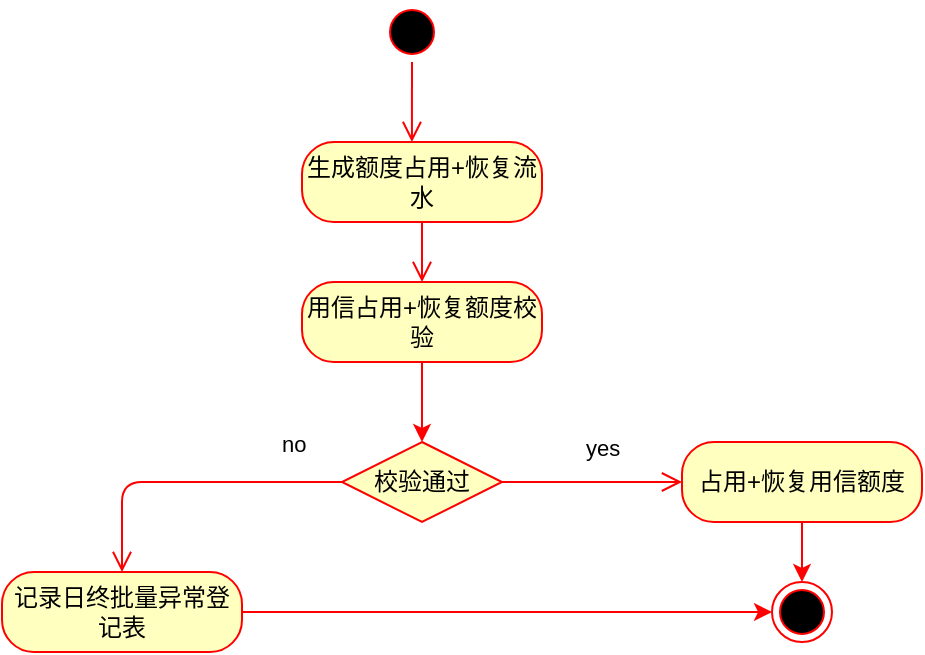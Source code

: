 <mxfile version="14.2.9" type="github" pages="5">
  <diagram id="kgpKYQtTHZ0yAKxKKP6v" name="批量恢复合同额度">
    <mxGraphModel dx="1210" dy="1747" grid="1" gridSize="10" guides="1" tooltips="1" connect="1" arrows="1" fold="1" page="1" pageScale="1" pageWidth="850" pageHeight="1100" math="0" shadow="0">
      <root>
        <mxCell id="0" />
        <mxCell id="1" parent="0" />
        <mxCell id="yRdWivfKs0KMSXjoEMQT-1" value="" style="ellipse;html=1;shape=startState;fillColor=#000000;strokeColor=#ff0000;" parent="1" vertex="1">
          <mxGeometry x="240" y="-20" width="30" height="30" as="geometry" />
        </mxCell>
        <mxCell id="yRdWivfKs0KMSXjoEMQT-2" value="" style="edgeStyle=orthogonalEdgeStyle;html=1;verticalAlign=bottom;endArrow=open;endSize=8;strokeColor=#ff0000;entryX=0.458;entryY=0;entryDx=0;entryDy=0;entryPerimeter=0;" parent="1" source="yRdWivfKs0KMSXjoEMQT-1" target="yRdWivfKs0KMSXjoEMQT-3" edge="1">
          <mxGeometry relative="1" as="geometry">
            <mxPoint x="160" y="120" as="targetPoint" />
          </mxGeometry>
        </mxCell>
        <mxCell id="yRdWivfKs0KMSXjoEMQT-3" value="生成额度占用+恢复流水" style="rounded=1;whiteSpace=wrap;html=1;arcSize=40;fontColor=#000000;fillColor=#ffffc0;strokeColor=#ff0000;" parent="1" vertex="1">
          <mxGeometry x="200" y="50" width="120" height="40" as="geometry" />
        </mxCell>
        <mxCell id="yRdWivfKs0KMSXjoEMQT-4" value="" style="edgeStyle=orthogonalEdgeStyle;html=1;verticalAlign=bottom;endArrow=open;endSize=8;strokeColor=#ff0000;entryX=0.5;entryY=0;entryDx=0;entryDy=0;exitX=0.5;exitY=1;exitDx=0;exitDy=0;" parent="1" source="yRdWivfKs0KMSXjoEMQT-3" target="yRdWivfKs0KMSXjoEMQT-17" edge="1">
          <mxGeometry relative="1" as="geometry">
            <mxPoint x="160" y="220" as="targetPoint" />
          </mxGeometry>
        </mxCell>
        <mxCell id="aCakfBA2mYpAm9YI8rRw-4" style="edgeStyle=orthogonalEdgeStyle;rounded=0;orthogonalLoop=1;jettySize=auto;html=1;entryX=0.5;entryY=0;entryDx=0;entryDy=0;strokeColor=#FF0000;align=left;" parent="1" source="yRdWivfKs0KMSXjoEMQT-17" target="yRdWivfKs0KMSXjoEMQT-19" edge="1">
          <mxGeometry relative="1" as="geometry">
            <Array as="points">
              <mxPoint x="260" y="190" />
              <mxPoint x="260" y="190" />
            </Array>
          </mxGeometry>
        </mxCell>
        <mxCell id="yRdWivfKs0KMSXjoEMQT-17" value="用信占用+恢复额度校验" style="rounded=1;whiteSpace=wrap;html=1;arcSize=40;fontColor=#000000;fillColor=#ffffc0;strokeColor=#ff0000;" parent="1" vertex="1">
          <mxGeometry x="200" y="120" width="120" height="40" as="geometry" />
        </mxCell>
        <mxCell id="yRdWivfKs0KMSXjoEMQT-19" value="校验通过" style="rhombus;whiteSpace=wrap;html=1;fillColor=#ffffc0;strokeColor=#ff0000;" parent="1" vertex="1">
          <mxGeometry x="220" y="200" width="80" height="40" as="geometry" />
        </mxCell>
        <mxCell id="yRdWivfKs0KMSXjoEMQT-20" value="no" style="edgeStyle=orthogonalEdgeStyle;html=1;align=left;verticalAlign=bottom;endArrow=open;endSize=8;strokeColor=#ff0000;entryX=0.5;entryY=0;entryDx=0;entryDy=0;" parent="1" source="yRdWivfKs0KMSXjoEMQT-19" target="yRdWivfKs0KMSXjoEMQT-24" edge="1">
          <mxGeometry x="-0.59" y="-10" relative="1" as="geometry">
            <mxPoint x="470" y="125" as="targetPoint" />
            <mxPoint as="offset" />
          </mxGeometry>
        </mxCell>
        <mxCell id="yRdWivfKs0KMSXjoEMQT-21" value="yes" style="edgeStyle=orthogonalEdgeStyle;html=1;align=left;verticalAlign=top;endArrow=open;endSize=8;strokeColor=#ff0000;" parent="1" source="yRdWivfKs0KMSXjoEMQT-19" target="yRdWivfKs0KMSXjoEMQT-23" edge="1">
          <mxGeometry x="-0.111" y="30" relative="1" as="geometry">
            <mxPoint x="370" y="215" as="targetPoint" />
            <Array as="points" />
            <mxPoint as="offset" />
          </mxGeometry>
        </mxCell>
        <mxCell id="yRdWivfKs0KMSXjoEMQT-38" value="" style="edgeStyle=orthogonalEdgeStyle;rounded=0;orthogonalLoop=1;jettySize=auto;html=1;fillColor=#f8cecc;strokeColor=#FF0000;exitX=0.5;exitY=1;exitDx=0;exitDy=0;" parent="1" source="yRdWivfKs0KMSXjoEMQT-23" target="yRdWivfKs0KMSXjoEMQT-37" edge="1">
          <mxGeometry relative="1" as="geometry">
            <mxPoint x="430" y="215" as="sourcePoint" />
          </mxGeometry>
        </mxCell>
        <mxCell id="yRdWivfKs0KMSXjoEMQT-23" value="占用+恢复用信额度" style="rounded=1;whiteSpace=wrap;html=1;arcSize=40;fontColor=#000000;fillColor=#ffffc0;strokeColor=#ff0000;" parent="1" vertex="1">
          <mxGeometry x="390" y="200" width="120" height="40" as="geometry" />
        </mxCell>
        <mxCell id="aCakfBA2mYpAm9YI8rRw-7" style="edgeStyle=orthogonalEdgeStyle;rounded=0;orthogonalLoop=1;jettySize=auto;html=1;entryX=0;entryY=0.5;entryDx=0;entryDy=0;strokeColor=#FF0000;align=left;" parent="1" source="yRdWivfKs0KMSXjoEMQT-24" target="yRdWivfKs0KMSXjoEMQT-37" edge="1">
          <mxGeometry relative="1" as="geometry" />
        </mxCell>
        <mxCell id="yRdWivfKs0KMSXjoEMQT-24" value="记录日终批量异常登记表" style="rounded=1;whiteSpace=wrap;html=1;arcSize=40;fontColor=#000000;fillColor=#ffffc0;strokeColor=#ff0000;" parent="1" vertex="1">
          <mxGeometry x="50" y="265" width="120" height="40" as="geometry" />
        </mxCell>
        <mxCell id="yRdWivfKs0KMSXjoEMQT-37" value="" style="ellipse;html=1;shape=endState;fillColor=#000000;strokeColor=#ff0000;" parent="1" vertex="1">
          <mxGeometry x="435" y="270" width="30" height="30" as="geometry" />
        </mxCell>
      </root>
    </mxGraphModel>
  </diagram>
  <diagram id="xyRmY5XvDVnbJrTCTuJs" name="批量恢复合同额度-生成额度恢复流水">
    <mxGraphModel dx="1008" dy="5162" grid="1" gridSize="10" guides="1" tooltips="1" connect="1" arrows="1" fold="1" page="1" pageScale="1" pageWidth="3300" pageHeight="4681" math="0" shadow="0">
      <root>
        <mxCell id="18LWOPk0EnLTKRg_73FT-0" />
        <mxCell id="18LWOPk0EnLTKRg_73FT-1" parent="18LWOPk0EnLTKRg_73FT-0" />
        <mxCell id="2n681JwMofqFJBINY2Oz-1" value="生成额度恢复流水" style="shape=umlFrame;whiteSpace=wrap;html=1;strokeColor=#FF0000;fillColor=#FFFFC0;" vertex="1" parent="18LWOPk0EnLTKRg_73FT-1">
          <mxGeometry x="150" y="-490" width="860" height="460" as="geometry" />
        </mxCell>
        <mxCell id="2n681JwMofqFJBINY2Oz-2" value="调度系统" style="shape=umlLifeline;participant=umlControl;perimeter=lifelinePerimeter;whiteSpace=wrap;html=1;container=1;collapsible=0;recursiveResize=0;verticalAlign=top;spacingTop=36;outlineConnect=0;strokeColor=#FF0000;fillColor=#FFFFC0;" vertex="1" parent="18LWOPk0EnLTKRg_73FT-1">
          <mxGeometry x="160" y="-380" width="40" height="350" as="geometry" />
        </mxCell>
        <mxCell id="2n681JwMofqFJBINY2Oz-3" value="还款流水表（核算子系统）&lt;br&gt;&lt;b&gt;:Table&lt;/b&gt;" style="shape=umlLifeline;perimeter=lifelinePerimeter;whiteSpace=wrap;html=1;container=1;collapsible=0;recursiveResize=0;outlineConnect=0;size=80;strokeColor=#FF0000;fillColor=#FFFFC0;align=center;" vertex="1" parent="18LWOPk0EnLTKRg_73FT-1">
          <mxGeometry x="360" y="-420" width="150" height="390" as="geometry" />
        </mxCell>
        <mxCell id="2n681JwMofqFJBINY2Oz-4" value="" style="html=1;points=[];perimeter=orthogonalPerimeter;strokeColor=#FF0000;" vertex="1" parent="2n681JwMofqFJBINY2Oz-3">
          <mxGeometry x="70" y="100" width="10" height="230" as="geometry" />
        </mxCell>
        <mxCell id="2n681JwMofqFJBINY2Oz-5" value="&lt;span style=&quot;font-size: 11px&quot;&gt;Select①：&lt;br&gt;查询批量日还款流水数据&lt;/span&gt;" style="html=1;verticalAlign=bottom;startArrow=oval;endArrow=block;startSize=8;strokeColor=#FF0000;" edge="1" parent="18LWOPk0EnLTKRg_73FT-1" target="2n681JwMofqFJBINY2Oz-4">
          <mxGeometry x="-0.04" y="-12" relative="1" as="geometry">
            <mxPoint x="179.997" y="-292.0" as="sourcePoint" />
            <mxPoint x="365.33" y="-292.0" as="targetPoint" />
            <mxPoint as="offset" />
          </mxGeometry>
        </mxCell>
        <mxCell id="2n681JwMofqFJBINY2Oz-6" value="额度流水表（用信子系统）:&lt;b&gt;Table&lt;/b&gt;" style="shape=umlLifeline;perimeter=lifelinePerimeter;whiteSpace=wrap;html=1;container=1;collapsible=0;recursiveResize=0;outlineConnect=0;size=80;strokeColor=#FF0000;fillColor=#FFFFC0;" vertex="1" parent="18LWOPk0EnLTKRg_73FT-1">
          <mxGeometry x="600" y="-420" width="150" height="390" as="geometry" />
        </mxCell>
        <mxCell id="2n681JwMofqFJBINY2Oz-7" value="" style="html=1;points=[];perimeter=orthogonalPerimeter;strokeColor=#FF0000;" vertex="1" parent="2n681JwMofqFJBINY2Oz-6">
          <mxGeometry x="70" y="100" width="10" height="230" as="geometry" />
        </mxCell>
        <mxCell id="2n681JwMofqFJBINY2Oz-8" style="edgeStyle=orthogonalEdgeStyle;rounded=0;orthogonalLoop=1;jettySize=auto;html=1;strokeColor=#FF0000;exitX=1.264;exitY=0.18;exitDx=0;exitDy=0;exitPerimeter=0;entryX=-0.028;entryY=0.189;entryDx=0;entryDy=0;entryPerimeter=0;" edge="1" parent="18LWOPk0EnLTKRg_73FT-1" source="2n681JwMofqFJBINY2Oz-4" target="2n681JwMofqFJBINY2Oz-7">
          <mxGeometry relative="1" as="geometry">
            <Array as="points" />
            <mxPoint x="450" y="-278" as="sourcePoint" />
          </mxGeometry>
        </mxCell>
        <mxCell id="2n681JwMofqFJBINY2Oz-9" value="&lt;span style=&quot;font-size: 11px&quot;&gt;Insert①：&lt;br&gt;将Select①查询到的数据插入&lt;br&gt;到合同额度流水表&lt;/span&gt;" style="edgeLabel;html=1;align=center;verticalAlign=middle;resizable=0;points=[];" vertex="1" connectable="0" parent="2n681JwMofqFJBINY2Oz-8">
          <mxGeometry x="-0.232" relative="1" as="geometry">
            <mxPoint x="29.03" y="8.59" as="offset" />
          </mxGeometry>
        </mxCell>
        <mxCell id="2n681JwMofqFJBINY2Oz-10" value="return" style="html=1;verticalAlign=bottom;endArrow=open;dashed=1;endSize=8;exitX=0;exitY=0.95;strokeColor=#FF0000;" edge="1" parent="18LWOPk0EnLTKRg_73FT-1">
          <mxGeometry relative="1" as="geometry">
            <mxPoint x="440" y="-130.0" as="targetPoint" />
            <mxPoint x="670.0" y="-130.0" as="sourcePoint" />
          </mxGeometry>
        </mxCell>
        <mxCell id="2n681JwMofqFJBINY2Oz-11" value="return" style="html=1;verticalAlign=bottom;endArrow=open;dashed=1;endSize=8;strokeColor=#FF0000;" edge="1" parent="18LWOPk0EnLTKRg_73FT-1" target="2n681JwMofqFJBINY2Oz-2">
          <mxGeometry relative="1" as="geometry">
            <mxPoint x="200" y="-170" as="targetPoint" />
            <mxPoint x="430" y="-110.0" as="sourcePoint" />
            <Array as="points">
              <mxPoint x="320" y="-110" />
            </Array>
          </mxGeometry>
        </mxCell>
        <mxCell id="2n681JwMofqFJBINY2Oz-12" value="额度流水表（用信子系统）&lt;span style=&quot;text-align: left&quot;&gt;&lt;br&gt;合同表（用信子系统）&lt;/span&gt;:&lt;b&gt;Table&lt;/b&gt;" style="shape=umlLifeline;perimeter=lifelinePerimeter;whiteSpace=wrap;html=1;container=1;collapsible=0;recursiveResize=0;outlineConnect=0;size=80;strokeColor=#FF0000;fillColor=#FFFFC0;" vertex="1" parent="18LWOPk0EnLTKRg_73FT-1">
          <mxGeometry x="830" y="-420" width="150" height="390" as="geometry" />
        </mxCell>
        <mxCell id="2n681JwMofqFJBINY2Oz-13" value="" style="html=1;points=[];perimeter=orthogonalPerimeter;strokeColor=#FF0000;" vertex="1" parent="2n681JwMofqFJBINY2Oz-12">
          <mxGeometry x="70" y="110" width="10" height="140" as="geometry" />
        </mxCell>
        <mxCell id="2n681JwMofqFJBINY2Oz-14" style="edgeStyle=orthogonalEdgeStyle;rounded=0;orthogonalLoop=1;jettySize=auto;html=1;strokeColor=#FF0000;exitX=1.264;exitY=0.18;exitDx=0;exitDy=0;exitPerimeter=0;entryX=-0.278;entryY=0.396;entryDx=0;entryDy=0;entryPerimeter=0;" edge="1" parent="18LWOPk0EnLTKRg_73FT-1" target="2n681JwMofqFJBINY2Oz-13">
          <mxGeometry relative="1" as="geometry">
            <Array as="points" />
            <mxPoint x="680" y="-252.1" as="sourcePoint" />
            <mxPoint x="907.08" y="-250.03" as="targetPoint" />
          </mxGeometry>
        </mxCell>
        <mxCell id="2n681JwMofqFJBINY2Oz-15" value="&lt;div&gt;&lt;span style=&quot;font-size: 11px&quot;&gt;Update①：&lt;/span&gt;&lt;/div&gt;&lt;div&gt;&lt;span style=&quot;font-size: 11px&quot;&gt;更新非循环额度合同的Insert①到&lt;/span&gt;&lt;/div&gt;&lt;div&gt;&lt;span style=&quot;font-size: 11px&quot;&gt;合同额度表中的数据为删除状态&lt;/span&gt;&lt;/div&gt;" style="edgeLabel;html=1;align=center;verticalAlign=middle;resizable=0;points=[];" vertex="1" connectable="0" parent="2n681JwMofqFJBINY2Oz-14">
          <mxGeometry x="-0.232" relative="1" as="geometry">
            <mxPoint x="20.83" y="2.09" as="offset" />
          </mxGeometry>
        </mxCell>
        <mxCell id="2n681JwMofqFJBINY2Oz-16" value="return" style="html=1;verticalAlign=bottom;endArrow=open;dashed=1;endSize=8;exitX=0;exitY=0.95;strokeColor=#FF0000;" edge="1" parent="18LWOPk0EnLTKRg_73FT-1">
          <mxGeometry relative="1" as="geometry">
            <mxPoint x="680" y="-180.0" as="targetPoint" />
            <mxPoint x="900.0" y="-180.0" as="sourcePoint" />
          </mxGeometry>
        </mxCell>
      </root>
    </mxGraphModel>
  </diagram>
  <diagram id="7Adw0FJDL6yipUkUK5SN" name="批量恢复合同额度-合同额度恢复校验">
    <mxGraphModel dx="1008" dy="481" grid="1" gridSize="10" guides="1" tooltips="1" connect="1" arrows="1" fold="1" page="1" pageScale="1" pageWidth="3300" pageHeight="4681" math="0" shadow="0">
      <root>
        <mxCell id="wncZzCHNNkee-S3F2x9g-0" />
        <mxCell id="wncZzCHNNkee-S3F2x9g-1" parent="wncZzCHNNkee-S3F2x9g-0" />
        <mxCell id="ZLKY3PFH5jvtw0V8sNmF-0" value="额度恢复&lt;br&gt;校验" style="shape=umlFrame;whiteSpace=wrap;html=1;strokeColor=#FF0000;fillColor=#FFFFC0;" vertex="1" parent="wncZzCHNNkee-S3F2x9g-1">
          <mxGeometry x="100" y="920" width="1040" height="410" as="geometry" />
        </mxCell>
        <mxCell id="ZLKY3PFH5jvtw0V8sNmF-1" value="调度系统" style="shape=umlLifeline;participant=umlControl;perimeter=lifelinePerimeter;whiteSpace=wrap;html=1;container=1;collapsible=0;recursiveResize=0;verticalAlign=top;spacingTop=36;outlineConnect=0;strokeColor=#FF0000;fillColor=#FFFFC0;" vertex="1" parent="wncZzCHNNkee-S3F2x9g-1">
          <mxGeometry x="120" y="1040" width="40" height="260" as="geometry" />
        </mxCell>
        <mxCell id="ZLKY3PFH5jvtw0V8sNmF-2" value="&lt;span style=&quot;text-align: center&quot;&gt;额度流水表（用信子系统）&lt;br&gt;&lt;/span&gt;&lt;span&gt;Sum(还款金额) 还款总额&amp;nbsp;&amp;nbsp;&lt;/span&gt;&lt;br&gt;&lt;span&gt;Group By 合同号&lt;/span&gt;&lt;span style=&quot;text-align: center&quot;&gt;&lt;br&gt;&lt;/span&gt;Left Join&amp;nbsp;&lt;br&gt;合同表（用信子系统）&lt;br&gt;&lt;b&gt;:Table&lt;/b&gt;" style="shape=umlLifeline;perimeter=lifelinePerimeter;whiteSpace=wrap;html=1;container=1;collapsible=0;recursiveResize=0;outlineConnect=0;size=100;strokeColor=#FF0000;fillColor=#FFFFC0;align=left;" vertex="1" parent="wncZzCHNNkee-S3F2x9g-1">
          <mxGeometry x="392" y="970" width="150" height="330" as="geometry" />
        </mxCell>
        <mxCell id="ZLKY3PFH5jvtw0V8sNmF-3" value="" style="html=1;points=[];perimeter=orthogonalPerimeter;strokeColor=#FF0000;" vertex="1" parent="ZLKY3PFH5jvtw0V8sNmF-2">
          <mxGeometry x="70" y="130" width="10" height="180" as="geometry" />
        </mxCell>
        <mxCell id="ZLKY3PFH5jvtw0V8sNmF-4" value="&lt;div&gt;&lt;span style=&quot;font-size: 11px&quot;&gt;Select①：&lt;/span&gt;&lt;/div&gt;&lt;div&gt;&lt;span style=&quot;font-size: 11px&quot;&gt;查询该批量日下合同额度流水表中&lt;/span&gt;&lt;/div&gt;&lt;div&gt;&lt;span style=&quot;font-size: 11px&quot;&gt;合同还款总额&amp;gt;合同已用额度的额度流水数据&lt;/span&gt;&lt;/div&gt;" style="html=1;verticalAlign=bottom;startArrow=oval;endArrow=block;startSize=8;strokeColor=#FF0000;" edge="1" parent="wncZzCHNNkee-S3F2x9g-1" target="ZLKY3PFH5jvtw0V8sNmF-3">
          <mxGeometry x="-0.006" y="-22" relative="1" as="geometry">
            <mxPoint x="139.997" y="1128.0" as="sourcePoint" />
            <mxPoint x="325.33" y="1128.0" as="targetPoint" />
            <mxPoint as="offset" />
          </mxGeometry>
        </mxCell>
        <mxCell id="ZLKY3PFH5jvtw0V8sNmF-5" value="额度流水表（用信子系统）:Table" style="shape=umlLifeline;perimeter=lifelinePerimeter;whiteSpace=wrap;html=1;container=1;collapsible=0;recursiveResize=0;outlineConnect=0;size=100;strokeColor=#FF0000;fillColor=#FFFFC0;" vertex="1" parent="wncZzCHNNkee-S3F2x9g-1">
          <mxGeometry x="632" y="970" width="150" height="330" as="geometry" />
        </mxCell>
        <mxCell id="ZLKY3PFH5jvtw0V8sNmF-6" value="" style="html=1;points=[];perimeter=orthogonalPerimeter;strokeColor=#FF0000;" vertex="1" parent="ZLKY3PFH5jvtw0V8sNmF-5">
          <mxGeometry x="70" y="130" width="10" height="180" as="geometry" />
        </mxCell>
        <mxCell id="ZLKY3PFH5jvtw0V8sNmF-7" style="edgeStyle=orthogonalEdgeStyle;rounded=0;orthogonalLoop=1;jettySize=auto;html=1;strokeColor=#FF0000;" edge="1" parent="wncZzCHNNkee-S3F2x9g-1" target="ZLKY3PFH5jvtw0V8sNmF-6">
          <mxGeometry relative="1" as="geometry">
            <Array as="points">
              <mxPoint x="462" y="1142" />
              <mxPoint x="462" y="1142" />
            </Array>
            <mxPoint x="482" y="1142" as="sourcePoint" />
          </mxGeometry>
        </mxCell>
        <mxCell id="ZLKY3PFH5jvtw0V8sNmF-8" value="&lt;div&gt;&lt;span style=&quot;font-size: 11px&quot;&gt;Update①：&lt;/span&gt;&lt;/div&gt;&lt;div&gt;&lt;span style=&quot;font-size: 11px&quot;&gt;根据select①结果集&lt;/span&gt;&lt;/div&gt;&lt;div&gt;&lt;span style=&quot;font-size: 11px&quot;&gt;更新额度流水表数据为删除&lt;/span&gt;&lt;/div&gt;" style="edgeLabel;html=1;align=center;verticalAlign=middle;resizable=0;points=[];" vertex="1" connectable="0" parent="ZLKY3PFH5jvtw0V8sNmF-7">
          <mxGeometry x="-0.232" relative="1" as="geometry">
            <mxPoint x="40" y="-2" as="offset" />
          </mxGeometry>
        </mxCell>
        <mxCell id="ZLKY3PFH5jvtw0V8sNmF-9" value="return" style="html=1;verticalAlign=bottom;endArrow=open;dashed=1;endSize=8;exitX=0;exitY=0.95;strokeColor=#FF0000;" edge="1" parent="wncZzCHNNkee-S3F2x9g-1">
          <mxGeometry relative="1" as="geometry">
            <mxPoint x="472" y="1239" as="targetPoint" />
            <mxPoint x="702.0" y="1239" as="sourcePoint" />
          </mxGeometry>
        </mxCell>
        <mxCell id="ZLKY3PFH5jvtw0V8sNmF-10" value="return" style="html=1;verticalAlign=bottom;endArrow=open;dashed=1;endSize=8;exitX=0.027;exitY=0.875;strokeColor=#FF0000;exitDx=0;exitDy=0;exitPerimeter=0;" edge="1" parent="wncZzCHNNkee-S3F2x9g-1" target="ZLKY3PFH5jvtw0V8sNmF-1" source="ZLKY3PFH5jvtw0V8sNmF-3">
          <mxGeometry relative="1" as="geometry">
            <mxPoint x="160" y="1250" as="targetPoint" />
            <mxPoint x="390" y="1250.0" as="sourcePoint" />
          </mxGeometry>
        </mxCell>
        <mxCell id="EY6gG4qDbpvRkEcP9nix-2" value="日终批量异常登记表（用信子系统）:Table" style="shape=umlLifeline;perimeter=lifelinePerimeter;whiteSpace=wrap;html=1;container=1;collapsible=0;recursiveResize=0;outlineConnect=0;size=100;strokeColor=#FF0000;fillColor=#FFFFC0;" vertex="1" parent="wncZzCHNNkee-S3F2x9g-1">
          <mxGeometry x="920" y="970" width="150" height="330" as="geometry" />
        </mxCell>
        <mxCell id="EY6gG4qDbpvRkEcP9nix-3" value="" style="html=1;points=[];perimeter=orthogonalPerimeter;strokeColor=#FF0000;" vertex="1" parent="EY6gG4qDbpvRkEcP9nix-2">
          <mxGeometry x="70" y="150" width="10" height="150" as="geometry" />
        </mxCell>
        <mxCell id="EY6gG4qDbpvRkEcP9nix-5" style="edgeStyle=orthogonalEdgeStyle;rounded=0;orthogonalLoop=1;jettySize=auto;html=1;strokeColor=#FF0000;exitX=1.064;exitY=0.348;exitDx=0;exitDy=0;exitPerimeter=0;entryX=-0.34;entryY=0.273;entryDx=0;entryDy=0;entryPerimeter=0;" edge="1" parent="wncZzCHNNkee-S3F2x9g-1" source="ZLKY3PFH5jvtw0V8sNmF-6" target="EY6gG4qDbpvRkEcP9nix-3">
          <mxGeometry relative="1" as="geometry">
            <Array as="points" />
            <mxPoint x="740" y="1200" as="sourcePoint" />
            <mxPoint x="960" y="1200" as="targetPoint" />
          </mxGeometry>
        </mxCell>
        <mxCell id="EY6gG4qDbpvRkEcP9nix-6" value="&lt;div&gt;&lt;span style=&quot;font-size: 11px&quot;&gt;Insert①：&lt;/span&gt;&lt;/div&gt;&lt;div&gt;&lt;span style=&quot;font-size: 11px&quot;&gt;将Select①结果集&lt;/span&gt;&lt;/div&gt;&lt;div&gt;&lt;span style=&quot;font-size: 11px&quot;&gt;插入到异常登记表中&lt;/span&gt;&lt;/div&gt;" style="edgeLabel;html=1;align=center;verticalAlign=middle;resizable=0;points=[];" vertex="1" connectable="0" parent="EY6gG4qDbpvRkEcP9nix-5">
          <mxGeometry x="-0.232" relative="1" as="geometry">
            <mxPoint x="30" y="-12.61" as="offset" />
          </mxGeometry>
        </mxCell>
        <mxCell id="EY6gG4qDbpvRkEcP9nix-7" value="return" style="html=1;verticalAlign=bottom;endArrow=open;dashed=1;endSize=8;exitX=0;exitY=0.95;strokeColor=#FF0000;" edge="1" parent="wncZzCHNNkee-S3F2x9g-1" target="ZLKY3PFH5jvtw0V8sNmF-5">
          <mxGeometry relative="1" as="geometry">
            <mxPoint x="760" y="1210" as="targetPoint" />
            <mxPoint x="990.0" y="1210" as="sourcePoint" />
          </mxGeometry>
        </mxCell>
      </root>
    </mxGraphModel>
  </diagram>
  <diagram id="UXAocYFsjJGMXVxNm-kf" name="批量恢复合同额度-恢复合同额度">
    <mxGraphModel dx="1424" dy="679" grid="1" gridSize="10" guides="1" tooltips="1" connect="1" arrows="1" fold="1" page="1" pageScale="1" pageWidth="3300" pageHeight="4681" math="0" shadow="0">
      <root>
        <mxCell id="aZlp8DUG-HIahYnzwNrB-0" />
        <mxCell id="aZlp8DUG-HIahYnzwNrB-1" parent="aZlp8DUG-HIahYnzwNrB-0" />
        <mxCell id="zTA8YSKt5dEWLlG9IyEC-0" value="合同额度恢复" style="shape=umlFrame;whiteSpace=wrap;html=1;strokeColor=#FF0000;fillColor=#FFFFC0;" vertex="1" parent="aZlp8DUG-HIahYnzwNrB-1">
          <mxGeometry x="50" y="1150" width="1050" height="490" as="geometry" />
        </mxCell>
        <mxCell id="zTA8YSKt5dEWLlG9IyEC-1" value="调度系统" style="shape=umlLifeline;participant=umlControl;perimeter=lifelinePerimeter;whiteSpace=wrap;html=1;container=1;collapsible=0;recursiveResize=0;verticalAlign=top;spacingTop=36;outlineConnect=0;strokeColor=#FF0000;fillColor=#FFFFC0;" vertex="1" parent="aZlp8DUG-HIahYnzwNrB-1">
          <mxGeometry x="94" y="1230" width="40" height="410" as="geometry" />
        </mxCell>
        <mxCell id="zTA8YSKt5dEWLlG9IyEC-2" value="合同表（用信子系统）&lt;br&gt;&lt;b&gt;:Table&lt;/b&gt;" style="shape=umlLifeline;perimeter=lifelinePerimeter;whiteSpace=wrap;html=1;container=1;collapsible=0;recursiveResize=0;outlineConnect=0;size=80;strokeColor=#FF0000;fillColor=#FFFFC0;align=left;" vertex="1" parent="aZlp8DUG-HIahYnzwNrB-1">
          <mxGeometry x="580" y="1180" width="150" height="450" as="geometry" />
        </mxCell>
        <mxCell id="zTA8YSKt5dEWLlG9IyEC-3" value="" style="html=1;points=[];perimeter=orthogonalPerimeter;strokeColor=#FF0000;" vertex="1" parent="zTA8YSKt5dEWLlG9IyEC-2">
          <mxGeometry x="70" y="100" width="10" height="260" as="geometry" />
        </mxCell>
        <mxCell id="zTA8YSKt5dEWLlG9IyEC-4" value="&lt;div&gt;&lt;span style=&quot;font-size: 11px&quot;&gt;Select①：&lt;/span&gt;&lt;/div&gt;&lt;div&gt;&lt;span style=&quot;font-size: 11px&quot;&gt;查询批量日下合同额度流水表数据&amp;nbsp;&lt;/span&gt;&lt;/div&gt;&lt;div&gt;&lt;span style=&quot;font-size: 11px&quot;&gt;Sum(占用额度) 恢复额度&amp;nbsp;&amp;nbsp;&lt;/span&gt;&lt;/div&gt;&lt;div&gt;&lt;span style=&quot;font-size: 11px&quot;&gt;Group By 额度管理方编号&lt;/span&gt;&lt;/div&gt;&lt;div&gt;&lt;br&gt;&lt;/div&gt;" style="html=1;verticalAlign=bottom;startArrow=oval;endArrow=block;startSize=8;strokeColor=#FF0000;align=left;exitX=0.481;exitY=0.215;exitDx=0;exitDy=0;exitPerimeter=0;" edge="1" parent="aZlp8DUG-HIahYnzwNrB-1" target="BCsXXIbaT5Fj21OkimMF-1" source="zTA8YSKt5dEWLlG9IyEC-1">
          <mxGeometry x="-0.813" y="-42" relative="1" as="geometry">
            <mxPoint x="149.997" y="1318.0" as="sourcePoint" />
            <mxPoint x="335.33" y="1318.0" as="targetPoint" />
            <mxPoint as="offset" />
          </mxGeometry>
        </mxCell>
        <mxCell id="zTA8YSKt5dEWLlG9IyEC-5" value="额度流水表（用信子系统）:Table" style="shape=umlLifeline;perimeter=lifelinePerimeter;whiteSpace=wrap;html=1;container=1;collapsible=0;recursiveResize=0;outlineConnect=0;size=80;strokeColor=#FF0000;fillColor=#FFFFC0;" vertex="1" parent="aZlp8DUG-HIahYnzwNrB-1">
          <mxGeometry x="880" y="1180" width="150" height="450" as="geometry" />
        </mxCell>
        <mxCell id="zTA8YSKt5dEWLlG9IyEC-6" value="" style="html=1;points=[];perimeter=orthogonalPerimeter;strokeColor=#FF0000;" vertex="1" parent="zTA8YSKt5dEWLlG9IyEC-5">
          <mxGeometry x="70" y="130" width="10" height="130" as="geometry" />
        </mxCell>
        <mxCell id="BCsXXIbaT5Fj21OkimMF-2" value="合同表（用信子系统）&lt;br&gt;&lt;b&gt;:Table&lt;/b&gt;" style="shape=umlLifeline;perimeter=lifelinePerimeter;whiteSpace=wrap;html=1;container=1;collapsible=0;recursiveResize=0;outlineConnect=0;size=80;strokeColor=#FF0000;fillColor=#FFFFC0;align=left;" vertex="1" parent="zTA8YSKt5dEWLlG9IyEC-5">
          <mxGeometry x="-300" width="150" height="450" as="geometry" />
        </mxCell>
        <mxCell id="BCsXXIbaT5Fj21OkimMF-3" value="" style="html=1;points=[];perimeter=orthogonalPerimeter;strokeColor=#FF0000;" vertex="1" parent="BCsXXIbaT5Fj21OkimMF-2">
          <mxGeometry x="70" y="100" width="10" height="260" as="geometry" />
        </mxCell>
        <mxCell id="zTA8YSKt5dEWLlG9IyEC-7" style="edgeStyle=orthogonalEdgeStyle;rounded=0;orthogonalLoop=1;jettySize=auto;html=1;strokeColor=#FF0000;" edge="1" parent="aZlp8DUG-HIahYnzwNrB-1" target="zTA8YSKt5dEWLlG9IyEC-6">
          <mxGeometry relative="1" as="geometry">
            <Array as="points">
              <mxPoint x="658" y="1350" />
            </Array>
            <mxPoint x="658" y="1350" as="sourcePoint" />
            <mxPoint x="942.5" y="1330" as="targetPoint" />
          </mxGeometry>
        </mxCell>
        <mxCell id="zTA8YSKt5dEWLlG9IyEC-8" value="&lt;div&gt;&lt;span style=&quot;font-size: 11px&quot;&gt;Update②：&lt;/span&gt;&lt;/div&gt;&lt;div&gt;&lt;span style=&quot;font-size: 11px&quot;&gt;查询 额度恢复批量日期为批量日的合同数据，&lt;/span&gt;&lt;/div&gt;&lt;div&gt;&lt;span style=&quot;font-size: 11px&quot;&gt;用其合同号作为条件更新额度流水表&lt;/span&gt;&lt;/div&gt;&lt;div&gt;&lt;span style=&quot;font-size: 11px&quot;&gt;状态为已生效。&lt;/span&gt;&lt;/div&gt;&lt;div style=&quot;color: rgb(255 , 0 , 0)&quot;&gt;&lt;br&gt;&lt;/div&gt;" style="edgeLabel;html=1;align=left;verticalAlign=middle;resizable=0;points=[];" vertex="1" connectable="0" parent="zTA8YSKt5dEWLlG9IyEC-7">
          <mxGeometry x="-0.232" relative="1" as="geometry">
            <mxPoint x="-99.76" y="10" as="offset" />
          </mxGeometry>
        </mxCell>
        <mxCell id="zTA8YSKt5dEWLlG9IyEC-9" value="return" style="html=1;verticalAlign=bottom;endArrow=open;dashed=1;endSize=8;strokeColor=#FF0000;" edge="1" parent="aZlp8DUG-HIahYnzwNrB-1">
          <mxGeometry relative="1" as="geometry">
            <mxPoint x="660" y="1419" as="targetPoint" />
            <mxPoint x="954" y="1419" as="sourcePoint" />
          </mxGeometry>
        </mxCell>
        <mxCell id="zTA8YSKt5dEWLlG9IyEC-10" value="return" style="html=1;verticalAlign=bottom;endArrow=open;dashed=1;endSize=8;exitX=0;exitY=0.95;strokeColor=#FF0000;" edge="1" parent="aZlp8DUG-HIahYnzwNrB-1" target="zTA8YSKt5dEWLlG9IyEC-1">
          <mxGeometry relative="1" as="geometry">
            <mxPoint x="149.5" y="1493" as="targetPoint" />
            <mxPoint x="400" y="1493.0" as="sourcePoint" />
          </mxGeometry>
        </mxCell>
        <mxCell id="BCsXXIbaT5Fj21OkimMF-0" value="额度流水表（用信子系统）:Table" style="shape=umlLifeline;perimeter=lifelinePerimeter;whiteSpace=wrap;html=1;container=1;collapsible=0;recursiveResize=0;outlineConnect=0;size=80;strokeColor=#FF0000;fillColor=#FFFFC0;" vertex="1" parent="aZlp8DUG-HIahYnzwNrB-1">
          <mxGeometry x="330" y="1180" width="150" height="450" as="geometry" />
        </mxCell>
        <mxCell id="BCsXXIbaT5Fj21OkimMF-1" value="" style="html=1;points=[];perimeter=orthogonalPerimeter;strokeColor=#FF0000;" vertex="1" parent="BCsXXIbaT5Fj21OkimMF-0">
          <mxGeometry x="70" y="100" width="10" height="250" as="geometry" />
        </mxCell>
        <mxCell id="BCsXXIbaT5Fj21OkimMF-4" value="&lt;div&gt;&lt;span style=&quot;font-size: 11px&quot;&gt;Update①：&lt;/span&gt;&lt;/div&gt;&lt;div&gt;&lt;span style=&quot;font-size: 11px&quot;&gt;根据Select①结果集更新合同表&lt;/span&gt;&lt;/div&gt;&lt;div&gt;&lt;span style=&quot;font-size: 11px&quot;&gt;可用额度、已用额度、&lt;/span&gt;&lt;/div&gt;&lt;div&gt;&lt;span style=&quot;font-size: 11px&quot;&gt;额度恢复批量日期&lt;/span&gt;&lt;/div&gt;" style="html=1;verticalAlign=bottom;startArrow=oval;endArrow=block;startSize=8;strokeColor=#FF0000;align=left;exitX=0.481;exitY=0.215;exitDx=0;exitDy=0;exitPerimeter=0;entryX=-0.075;entryY=0.201;entryDx=0;entryDy=0;entryPerimeter=0;" edge="1" parent="aZlp8DUG-HIahYnzwNrB-1" target="BCsXXIbaT5Fj21OkimMF-3">
          <mxGeometry x="-0.746" y="-40" relative="1" as="geometry">
            <mxPoint x="410.0" y="1330.0" as="sourcePoint" />
            <mxPoint x="696.76" y="1330.0" as="targetPoint" />
            <mxPoint as="offset" />
          </mxGeometry>
        </mxCell>
        <mxCell id="BCsXXIbaT5Fj21OkimMF-5" value="return" style="html=1;verticalAlign=bottom;endArrow=open;dashed=1;endSize=8;exitX=0;exitY=0.95;strokeColor=#FF0000;" edge="1" parent="aZlp8DUG-HIahYnzwNrB-1">
          <mxGeometry relative="1" as="geometry">
            <mxPoint x="410" y="1440" as="targetPoint" />
            <mxPoint x="646.68" y="1440" as="sourcePoint" />
          </mxGeometry>
        </mxCell>
      </root>
    </mxGraphModel>
  </diagram>
  <diagram id="ScSeEM5mUvszTh7YQbFS" name="任务编排">
    <mxGraphModel dx="1210" dy="647" grid="1" gridSize="10" guides="1" tooltips="1" connect="1" arrows="1" fold="1" page="1" pageScale="1" pageWidth="3300" pageHeight="4681" math="0" shadow="0">
      <root>
        <mxCell id="atUvYkMmwqiXo_BNpU20-0" />
        <mxCell id="atUvYkMmwqiXo_BNpU20-1" parent="atUvYkMmwqiXo_BNpU20-0" />
        <mxCell id="atUvYkMmwqiXo_BNpU20-2" value="&lt;p class=&quot;MsoNormal&quot;&gt;&lt;span style=&quot;font-size: 10.5pt&quot;&gt;批量恢复合同额度&lt;/span&gt;&lt;/p&gt;" style="rounded=1;whiteSpace=wrap;html=1;arcSize=40;fontColor=#000000;fillColor=#ffffc0;strokeColor=#ff0000;" parent="atUvYkMmwqiXo_BNpU20-1" vertex="1">
          <mxGeometry x="230" y="260" width="120" height="40" as="geometry" />
        </mxCell>
        <mxCell id="atUvYkMmwqiXo_BNpU20-3" value="" style="html=1;verticalAlign=bottom;endArrow=open;endSize=8;strokeColor=#ff0000;entryX=0.502;entryY=0.751;entryDx=0;entryDy=0;entryPerimeter=0;" parent="atUvYkMmwqiXo_BNpU20-1" source="atUvYkMmwqiXo_BNpU20-2" target="atUvYkMmwqiXo_BNpU20-19" edge="1">
          <mxGeometry relative="1" as="geometry">
            <mxPoint x="270" y="430" as="targetPoint" />
          </mxGeometry>
        </mxCell>
        <mxCell id="atUvYkMmwqiXo_BNpU20-21" style="edgeStyle=none;orthogonalLoop=1;jettySize=auto;html=1;endArrow=open;endSize=8;strokeColor=#ff0000;" parent="atUvYkMmwqiXo_BNpU20-1" source="atUvYkMmwqiXo_BNpU20-8" target="atUvYkMmwqiXo_BNpU20-19" edge="1">
          <mxGeometry relative="1" as="geometry" />
        </mxCell>
        <mxCell id="atUvYkMmwqiXo_BNpU20-8" value="&lt;p class=&quot;MsoNormal&quot;&gt;&lt;span style=&quot;font-size: 14px&quot;&gt;批量恢复用信额度&lt;/span&gt;&lt;br&gt;&lt;/p&gt;" style="rounded=1;whiteSpace=wrap;html=1;arcSize=40;fontColor=#000000;fillColor=#ffffc0;strokeColor=#ff0000;" parent="atUvYkMmwqiXo_BNpU20-1" vertex="1">
          <mxGeometry x="360" y="260" width="120" height="40" as="geometry" />
        </mxCell>
        <mxCell id="atUvYkMmwqiXo_BNpU20-22" style="edgeStyle=none;orthogonalLoop=1;jettySize=auto;html=1;endArrow=open;endSize=8;strokeColor=#ff0000;" parent="atUvYkMmwqiXo_BNpU20-1" source="atUvYkMmwqiXo_BNpU20-9" target="atUvYkMmwqiXo_BNpU20-19" edge="1">
          <mxGeometry relative="1" as="geometry" />
        </mxCell>
        <mxCell id="atUvYkMmwqiXo_BNpU20-9" value="&lt;p class=&quot;MsoNormal&quot;&gt;&lt;span style=&quot;font-size: 14px&quot;&gt;批量临时恢复并占用授信分项额度&lt;/span&gt;&lt;br&gt;&lt;/p&gt;" style="rounded=1;whiteSpace=wrap;html=1;arcSize=40;fontColor=#000000;fillColor=#ffffc0;strokeColor=#ff0000;" parent="atUvYkMmwqiXo_BNpU20-1" vertex="1">
          <mxGeometry x="490" y="260" width="120" height="40" as="geometry" />
        </mxCell>
        <mxCell id="atUvYkMmwqiXo_BNpU20-23" style="edgeStyle=none;orthogonalLoop=1;jettySize=auto;html=1;entryX=0.5;entryY=0.626;entryDx=0;entryDy=0;entryPerimeter=0;endArrow=open;endSize=8;strokeColor=#ff0000;" parent="atUvYkMmwqiXo_BNpU20-1" source="atUvYkMmwqiXo_BNpU20-10" target="atUvYkMmwqiXo_BNpU20-19" edge="1">
          <mxGeometry relative="1" as="geometry" />
        </mxCell>
        <mxCell id="atUvYkMmwqiXo_BNpU20-10" value="&lt;p class=&quot;MsoNormal&quot;&gt;&lt;span style=&quot;font-size: 14px&quot;&gt;批量恢复授信分项额度&lt;/span&gt;&lt;br&gt;&lt;/p&gt;" style="rounded=1;whiteSpace=wrap;html=1;arcSize=40;fontColor=#000000;fillColor=#ffffc0;strokeColor=#ff0000;" parent="atUvYkMmwqiXo_BNpU20-1" vertex="1">
          <mxGeometry x="620" y="260" width="120" height="40" as="geometry" />
        </mxCell>
        <mxCell id="atUvYkMmwqiXo_BNpU20-24" style="edgeStyle=none;orthogonalLoop=1;jettySize=auto;html=1;endArrow=open;endSize=8;strokeColor=#ff0000;" parent="atUvYkMmwqiXo_BNpU20-1" source="atUvYkMmwqiXo_BNpU20-11" target="atUvYkMmwqiXo_BNpU20-19" edge="1">
          <mxGeometry relative="1" as="geometry" />
        </mxCell>
        <mxCell id="atUvYkMmwqiXo_BNpU20-11" value="&lt;p class=&quot;MsoNormal&quot;&gt;&lt;span style=&quot;font-size: 14px&quot;&gt;批量恢复融资性担保公司额度&lt;/span&gt;&lt;br&gt;&lt;/p&gt;" style="rounded=1;whiteSpace=wrap;html=1;arcSize=40;fontColor=#000000;fillColor=#ffffc0;strokeColor=#ff0000;" parent="atUvYkMmwqiXo_BNpU20-1" vertex="1">
          <mxGeometry x="750" y="260" width="120" height="40" as="geometry" />
        </mxCell>
        <mxCell id="atUvYkMmwqiXo_BNpU20-26" style="edgeStyle=none;orthogonalLoop=1;jettySize=auto;html=1;endArrow=open;endSize=8;strokeColor=#ff0000;" parent="atUvYkMmwqiXo_BNpU20-1" source="atUvYkMmwqiXo_BNpU20-13" target="atUvYkMmwqiXo_BNpU20-19" edge="1">
          <mxGeometry relative="1" as="geometry" />
        </mxCell>
        <mxCell id="atUvYkMmwqiXo_BNpU20-13" value="&lt;p class=&quot;MsoNormal&quot;&gt;&lt;span style=&quot;font-size: 14px&quot;&gt;批量恢复汽车经销商额度&lt;/span&gt;&lt;br&gt;&lt;/p&gt;" style="rounded=1;whiteSpace=wrap;html=1;arcSize=40;fontColor=#000000;fillColor=#ffffc0;strokeColor=#ff0000;" parent="atUvYkMmwqiXo_BNpU20-1" vertex="1">
          <mxGeometry x="890" y="260" width="120" height="40" as="geometry" />
        </mxCell>
        <mxCell id="atUvYkMmwqiXo_BNpU20-31" style="edgeStyle=none;orthogonalLoop=1;jettySize=auto;html=1;endArrow=open;endSize=8;strokeColor=#ff0000;" parent="atUvYkMmwqiXo_BNpU20-1" source="atUvYkMmwqiXo_BNpU20-15" target="atUvYkMmwqiXo_BNpU20-19" edge="1">
          <mxGeometry relative="1" as="geometry" />
        </mxCell>
        <mxCell id="atUvYkMmwqiXo_BNpU20-15" value="&lt;p class=&quot;MsoNormal&quot;&gt;&lt;span style=&quot;font-size: 14px&quot;&gt;批量恢复贴现授信分项额度&lt;/span&gt;&lt;br&gt;&lt;/p&gt;" style="rounded=1;whiteSpace=wrap;html=1;arcSize=40;fontColor=#000000;fillColor=#ffffc0;strokeColor=#ff0000;" parent="atUvYkMmwqiXo_BNpU20-1" vertex="1">
          <mxGeometry x="750" y="482.5" width="120" height="40" as="geometry" />
        </mxCell>
        <mxCell id="atUvYkMmwqiXo_BNpU20-29" style="edgeStyle=none;orthogonalLoop=1;jettySize=auto;html=1;entryX=0.5;entryY=0.501;entryDx=0;entryDy=0;entryPerimeter=0;endArrow=open;endSize=8;strokeColor=#ff0000;" parent="atUvYkMmwqiXo_BNpU20-1" source="atUvYkMmwqiXo_BNpU20-16" target="atUvYkMmwqiXo_BNpU20-19" edge="1">
          <mxGeometry relative="1" as="geometry" />
        </mxCell>
        <mxCell id="atUvYkMmwqiXo_BNpU20-16" value="&lt;p class=&quot;MsoNormal&quot;&gt;&lt;span style=&quot;font-size: 14px&quot;&gt;批量转逾期失效额度&lt;/span&gt;&lt;br&gt;&lt;/p&gt;" style="rounded=1;whiteSpace=wrap;html=1;arcSize=40;fontColor=#000000;fillColor=#ffffc0;strokeColor=#ff0000;" parent="atUvYkMmwqiXo_BNpU20-1" vertex="1">
          <mxGeometry x="270" y="420" width="120" height="40" as="geometry" />
        </mxCell>
        <mxCell id="atUvYkMmwqiXo_BNpU20-30" style="edgeStyle=none;orthogonalLoop=1;jettySize=auto;html=1;endArrow=open;endSize=8;strokeColor=#ff0000;" parent="atUvYkMmwqiXo_BNpU20-1" source="atUvYkMmwqiXo_BNpU20-17" target="atUvYkMmwqiXo_BNpU20-19" edge="1">
          <mxGeometry relative="1" as="geometry" />
        </mxCell>
        <mxCell id="atUvYkMmwqiXo_BNpU20-17" value="&lt;p class=&quot;MsoNormal&quot;&gt;&lt;span style=&quot;font-size: 14px&quot;&gt;批量恢复转贴现买入授信分项额度&lt;/span&gt;&lt;br&gt;&lt;/p&gt;" style="rounded=1;whiteSpace=wrap;html=1;arcSize=40;fontColor=#000000;fillColor=#ffffc0;strokeColor=#ff0000;" parent="atUvYkMmwqiXo_BNpU20-1" vertex="1">
          <mxGeometry x="950" y="492.5" width="120" height="40" as="geometry" />
        </mxCell>
        <mxCell id="atUvYkMmwqiXo_BNpU20-18" value="&lt;p class=&quot;MsoNormal&quot;&gt;&lt;span style=&quot;font-size: 14px&quot;&gt;授信额度重算&lt;/span&gt;&lt;br&gt;&lt;/p&gt;" style="rounded=1;whiteSpace=wrap;html=1;arcSize=40;fontColor=#000000;fillColor=#ffffc0;strokeColor=#ff0000;" parent="atUvYkMmwqiXo_BNpU20-1" vertex="1">
          <mxGeometry x="550" y="670" width="120" height="40" as="geometry" />
        </mxCell>
        <mxCell id="atUvYkMmwqiXo_BNpU20-19" value="" style="shape=line;html=1;strokeWidth=6;strokeColor=#ff0000;rounded=1;fillColor=#ffffc0;" parent="atUvYkMmwqiXo_BNpU20-1" vertex="1">
          <mxGeometry x="370" y="590" width="480" height="10" as="geometry" />
        </mxCell>
        <mxCell id="atUvYkMmwqiXo_BNpU20-20" value="" style="edgeStyle=orthogonalEdgeStyle;html=1;verticalAlign=bottom;endArrow=open;endSize=8;strokeColor=#ff0000;entryX=0.5;entryY=0;entryDx=0;entryDy=0;" parent="atUvYkMmwqiXo_BNpU20-1" source="atUvYkMmwqiXo_BNpU20-19" target="atUvYkMmwqiXo_BNpU20-18" edge="1">
          <mxGeometry relative="1" as="geometry">
            <mxPoint x="610" y="660" as="targetPoint" />
          </mxGeometry>
        </mxCell>
        <mxCell id="atUvYkMmwqiXo_BNpU20-38" style="edgeStyle=none;orthogonalLoop=1;jettySize=auto;html=1;endArrow=open;endSize=8;strokeColor=#ff0000;" parent="atUvYkMmwqiXo_BNpU20-1" source="atUvYkMmwqiXo_BNpU20-32" target="atUvYkMmwqiXo_BNpU20-15" edge="1">
          <mxGeometry relative="1" as="geometry" />
        </mxCell>
        <mxCell id="atUvYkMmwqiXo_BNpU20-39" style="edgeStyle=none;orthogonalLoop=1;jettySize=auto;html=1;endArrow=open;endSize=8;strokeColor=#ff0000;" parent="atUvYkMmwqiXo_BNpU20-1" source="atUvYkMmwqiXo_BNpU20-32" target="atUvYkMmwqiXo_BNpU20-17" edge="1">
          <mxGeometry relative="1" as="geometry" />
        </mxCell>
        <mxCell id="atUvYkMmwqiXo_BNpU20-32" value="" style="shape=line;html=1;strokeWidth=6;strokeColor=#ff0000;rounded=1;fillColor=#ffffc0;" parent="atUvYkMmwqiXo_BNpU20-1" vertex="1">
          <mxGeometry x="830" y="460" width="200" height="10" as="geometry" />
        </mxCell>
        <mxCell id="atUvYkMmwqiXo_BNpU20-36" value="票据最后任务" style="rounded=1;whiteSpace=wrap;html=1;arcSize=40;fontColor=#333333;fillColor=#f5f5f5;strokeColor=#666666;" parent="atUvYkMmwqiXo_BNpU20-1" vertex="1">
          <mxGeometry x="870" y="400" width="120" height="40" as="geometry" />
        </mxCell>
        <mxCell id="atUvYkMmwqiXo_BNpU20-37" value="" style="edgeStyle=orthogonalEdgeStyle;html=1;verticalAlign=bottom;endArrow=open;endSize=8;strokeColor=#666666;fillColor=#f5f5f5;" parent="atUvYkMmwqiXo_BNpU20-1" source="atUvYkMmwqiXo_BNpU20-36" target="atUvYkMmwqiXo_BNpU20-32" edge="1">
          <mxGeometry relative="1" as="geometry">
            <mxPoint x="990" y="450" as="targetPoint" />
          </mxGeometry>
        </mxCell>
        <mxCell id="8TjTxM8cEKsn_KHmEIGH-1" style="edgeStyle=orthogonalEdgeStyle;rounded=0;orthogonalLoop=1;jettySize=auto;html=1;entryX=0.5;entryY=0;entryDx=0;entryDy=0;fillColor=#f5f5f5;strokeColor=#666666;" edge="1" parent="atUvYkMmwqiXo_BNpU20-1" source="8TjTxM8cEKsn_KHmEIGH-0" target="atUvYkMmwqiXo_BNpU20-2">
          <mxGeometry relative="1" as="geometry" />
        </mxCell>
        <mxCell id="8TjTxM8cEKsn_KHmEIGH-0" value="核算-扣款结果处理任务" style="rounded=1;whiteSpace=wrap;html=1;arcSize=40;fontColor=#333333;fillColor=#f5f5f5;strokeColor=#666666;" vertex="1" parent="atUvYkMmwqiXo_BNpU20-1">
          <mxGeometry x="230" y="170" width="120" height="40" as="geometry" />
        </mxCell>
        <mxCell id="8TjTxM8cEKsn_KHmEIGH-4" style="edgeStyle=orthogonalEdgeStyle;rounded=0;orthogonalLoop=1;jettySize=auto;html=1;entryX=0.5;entryY=0;entryDx=0;entryDy=0;fillColor=#f5f5f5;strokeColor=#666666;" edge="1" parent="atUvYkMmwqiXo_BNpU20-1" source="8TjTxM8cEKsn_KHmEIGH-2" target="atUvYkMmwqiXo_BNpU20-8">
          <mxGeometry relative="1" as="geometry" />
        </mxCell>
        <mxCell id="8TjTxM8cEKsn_KHmEIGH-2" value="用信-合同失效任务" style="rounded=1;whiteSpace=wrap;html=1;arcSize=40;fontColor=#333333;fillColor=#f5f5f5;strokeColor=#666666;" vertex="1" parent="atUvYkMmwqiXo_BNpU20-1">
          <mxGeometry x="360" y="170" width="120" height="40" as="geometry" />
        </mxCell>
        <mxCell id="8TjTxM8cEKsn_KHmEIGH-5" style="edgeStyle=orthogonalEdgeStyle;rounded=0;orthogonalLoop=1;jettySize=auto;html=1;entryX=0.5;entryY=0;entryDx=0;entryDy=0;fillColor=#f5f5f5;strokeColor=#666666;" edge="1" parent="atUvYkMmwqiXo_BNpU20-1" source="8TjTxM8cEKsn_KHmEIGH-3" target="atUvYkMmwqiXo_BNpU20-10">
          <mxGeometry relative="1" as="geometry" />
        </mxCell>
        <mxCell id="8TjTxM8cEKsn_KHmEIGH-3" value="用信-用信失效任务" style="rounded=1;whiteSpace=wrap;html=1;arcSize=40;fontColor=#333333;fillColor=#f5f5f5;strokeColor=#666666;" vertex="1" parent="atUvYkMmwqiXo_BNpU20-1">
          <mxGeometry x="620" y="170" width="120" height="40" as="geometry" />
        </mxCell>
      </root>
    </mxGraphModel>
  </diagram>
</mxfile>
